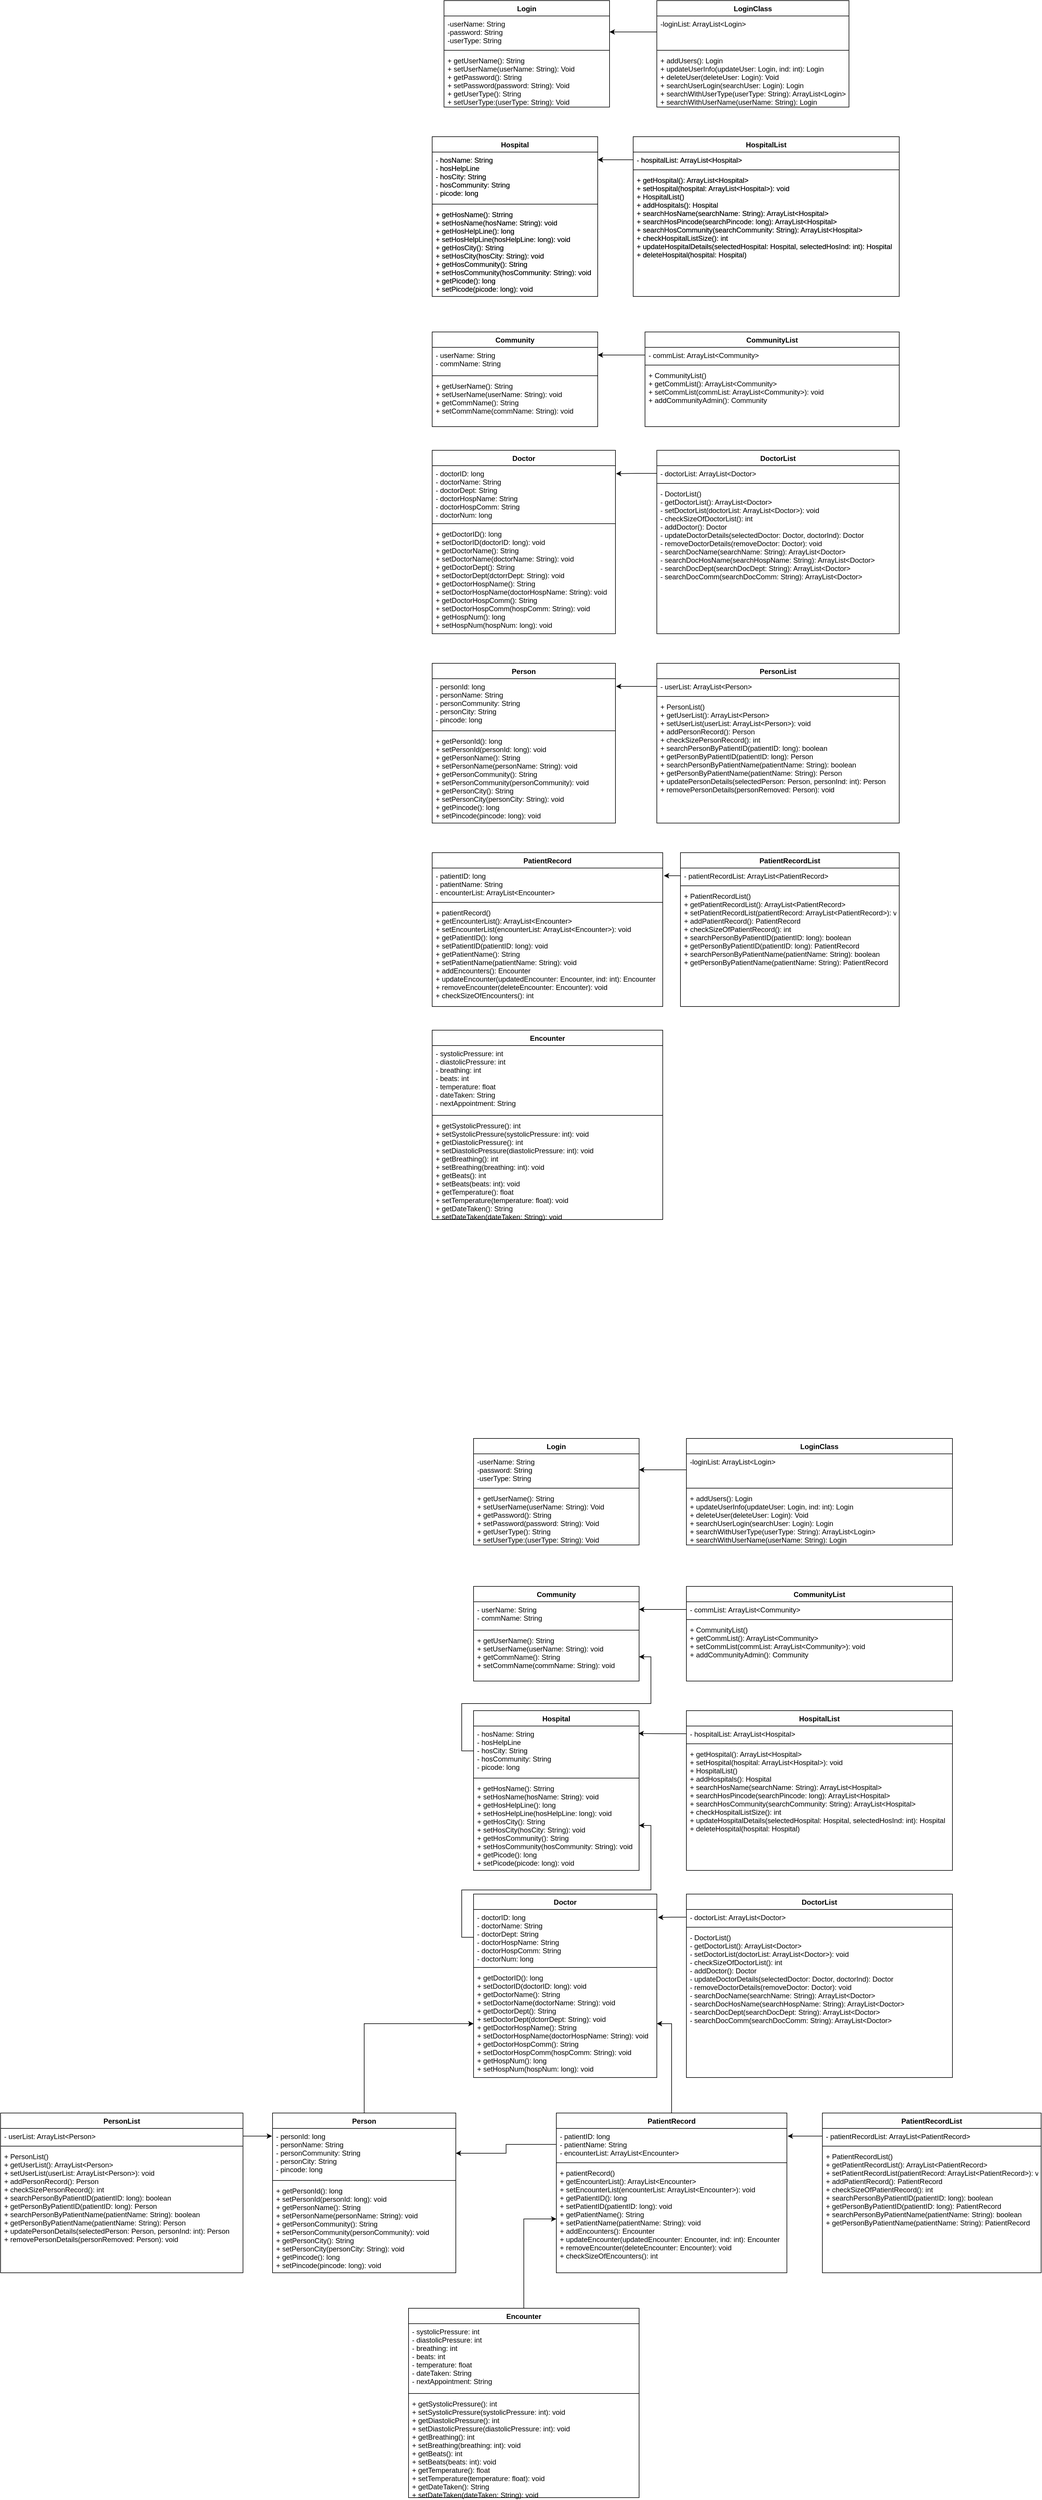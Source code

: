 <mxfile version="20.5.1" type="device"><diagram id="Iq1zkI8le_ivtPvdbP_V" name="Page-1"><mxGraphModel dx="3963" dy="2177" grid="1" gridSize="10" guides="1" tooltips="1" connect="1" arrows="1" fold="1" page="1" pageScale="1" pageWidth="850" pageHeight="1100" math="0" shadow="0"><root><mxCell id="0"/><mxCell id="1" parent="0"/><mxCell id="UDbKcKkN-o1C-q2a-3hW-9" value="LoginClass&#10;" style="swimlane;fontStyle=1;align=center;verticalAlign=top;childLayout=stackLayout;horizontal=1;startSize=26;horizontalStack=0;resizeParent=1;resizeParentMax=0;resizeLast=0;collapsible=1;marginBottom=0;" parent="1" vertex="1"><mxGeometry x="400" y="40" width="325" height="180" as="geometry"/></mxCell><mxCell id="UDbKcKkN-o1C-q2a-3hW-10" value="-loginList: ArrayList&lt;Login&gt;" style="text;strokeColor=none;fillColor=none;align=left;verticalAlign=top;spacingLeft=4;spacingRight=4;overflow=hidden;rotatable=0;points=[[0,0.5],[1,0.5]];portConstraint=eastwest;" parent="UDbKcKkN-o1C-q2a-3hW-9" vertex="1"><mxGeometry y="26" width="325" height="54" as="geometry"/></mxCell><mxCell id="UDbKcKkN-o1C-q2a-3hW-11" value="" style="line;strokeWidth=1;fillColor=none;align=left;verticalAlign=middle;spacingTop=-1;spacingLeft=3;spacingRight=3;rotatable=0;labelPosition=right;points=[];portConstraint=eastwest;strokeColor=inherit;" parent="UDbKcKkN-o1C-q2a-3hW-9" vertex="1"><mxGeometry y="80" width="325" height="8" as="geometry"/></mxCell><mxCell id="UDbKcKkN-o1C-q2a-3hW-12" value="+ addUsers(): Login&#10;+ updateUserInfo(updateUser: Login, ind: int): Login&#10;+ deleteUser(deleteUser: Login): Void&#10;+ searchUserLogin(searchUser: Login): Login&#10;+ searchWithUserType(userType: String): ArrayList&lt;Login&gt;&#10;+ searchWithUserName(userName: String): Login" style="text;strokeColor=none;fillColor=none;align=left;verticalAlign=top;spacingLeft=4;spacingRight=4;overflow=hidden;rotatable=0;points=[[0,0.5],[1,0.5]];portConstraint=eastwest;" parent="UDbKcKkN-o1C-q2a-3hW-9" vertex="1"><mxGeometry y="88" width="325" height="92" as="geometry"/></mxCell><mxCell id="UDbKcKkN-o1C-q2a-3hW-13" value="Login" style="swimlane;fontStyle=1;align=center;verticalAlign=top;childLayout=stackLayout;horizontal=1;startSize=26;horizontalStack=0;resizeParent=1;resizeParentMax=0;resizeLast=0;collapsible=1;marginBottom=0;" parent="1" vertex="1"><mxGeometry x="40" y="40" width="280" height="180" as="geometry"/></mxCell><mxCell id="UDbKcKkN-o1C-q2a-3hW-14" value="-userName: String&#10;-password: String&#10;-userType: String&#10;" style="text;strokeColor=none;fillColor=none;align=left;verticalAlign=top;spacingLeft=4;spacingRight=4;overflow=hidden;rotatable=0;points=[[0,0.5],[1,0.5]];portConstraint=eastwest;" parent="UDbKcKkN-o1C-q2a-3hW-13" vertex="1"><mxGeometry y="26" width="280" height="54" as="geometry"/></mxCell><mxCell id="UDbKcKkN-o1C-q2a-3hW-15" value="" style="line;strokeWidth=1;fillColor=none;align=left;verticalAlign=middle;spacingTop=-1;spacingLeft=3;spacingRight=3;rotatable=0;labelPosition=right;points=[];portConstraint=eastwest;strokeColor=inherit;" parent="UDbKcKkN-o1C-q2a-3hW-13" vertex="1"><mxGeometry y="80" width="280" height="8" as="geometry"/></mxCell><mxCell id="UDbKcKkN-o1C-q2a-3hW-16" value="+ getUserName(): String&#10;+ setUserName(userName: String): Void&#10;+ getPassword(): String&#10;+ setPassword(password: String): Void&#10;+ getUserType(): String&#10;+ setUserType:(userType: String): Void&#10;" style="text;strokeColor=none;fillColor=none;align=left;verticalAlign=top;spacingLeft=4;spacingRight=4;overflow=hidden;rotatable=0;points=[[0,0.5],[1,0.5]];portConstraint=eastwest;" parent="UDbKcKkN-o1C-q2a-3hW-13" vertex="1"><mxGeometry y="88" width="280" height="92" as="geometry"/></mxCell><mxCell id="UDbKcKkN-o1C-q2a-3hW-17" style="edgeStyle=orthogonalEdgeStyle;rounded=0;orthogonalLoop=1;jettySize=auto;html=1;exitX=0;exitY=0.5;exitDx=0;exitDy=0;entryX=1;entryY=0.5;entryDx=0;entryDy=0;" parent="1" source="UDbKcKkN-o1C-q2a-3hW-10" target="UDbKcKkN-o1C-q2a-3hW-14" edge="1"><mxGeometry relative="1" as="geometry"/></mxCell><mxCell id="UDbKcKkN-o1C-q2a-3hW-18" value="Hospital&#10;" style="swimlane;fontStyle=1;align=center;verticalAlign=top;childLayout=stackLayout;horizontal=1;startSize=26;horizontalStack=0;resizeParent=1;resizeParentMax=0;resizeLast=0;collapsible=1;marginBottom=0;" parent="1" vertex="1"><mxGeometry x="20" y="270" width="280" height="270" as="geometry"/></mxCell><mxCell id="UDbKcKkN-o1C-q2a-3hW-19" value="- hosName: String&#10;- hosHelpLine&#10;- hosCity: String&#10;- hosCommunity: String&#10;- picode: long" style="text;strokeColor=none;fillColor=none;align=left;verticalAlign=top;spacingLeft=4;spacingRight=4;overflow=hidden;rotatable=0;points=[[0,0.5],[1,0.5]];portConstraint=eastwest;" parent="UDbKcKkN-o1C-q2a-3hW-18" vertex="1"><mxGeometry y="26" width="280" height="84" as="geometry"/></mxCell><mxCell id="UDbKcKkN-o1C-q2a-3hW-20" value="" style="line;strokeWidth=1;fillColor=none;align=left;verticalAlign=middle;spacingTop=-1;spacingLeft=3;spacingRight=3;rotatable=0;labelPosition=right;points=[];portConstraint=eastwest;strokeColor=inherit;" parent="UDbKcKkN-o1C-q2a-3hW-18" vertex="1"><mxGeometry y="110" width="280" height="8" as="geometry"/></mxCell><mxCell id="UDbKcKkN-o1C-q2a-3hW-21" value="+ getHosName(): Strring&#10;+ setHosName(hosName: String): void&#10;+ getHosHelpLine(): long&#10;+ setHosHelpLine(hosHelpLine: long): void&#10;+ getHosCity(): String&#10;+ setHosCity(hosCity: String): void&#10;+ getHosCommunity(): String&#10;+ setHosCommunity(hosCommunity: String): void&#10;+ getPicode(): long&#10;+ setPicode(picode: long): void" style="text;strokeColor=none;fillColor=none;align=left;verticalAlign=top;spacingLeft=4;spacingRight=4;overflow=hidden;rotatable=0;points=[[0,0.5],[1,0.5]];portConstraint=eastwest;" parent="UDbKcKkN-o1C-q2a-3hW-18" vertex="1"><mxGeometry y="118" width="280" height="152" as="geometry"/></mxCell><mxCell id="UDbKcKkN-o1C-q2a-3hW-22" value="HospitalList&#10;" style="swimlane;fontStyle=1;align=center;verticalAlign=top;childLayout=stackLayout;horizontal=1;startSize=26;horizontalStack=0;resizeParent=1;resizeParentMax=0;resizeLast=0;collapsible=1;marginBottom=0;" parent="1" vertex="1"><mxGeometry x="360" y="270" width="450" height="270" as="geometry"/></mxCell><mxCell id="UDbKcKkN-o1C-q2a-3hW-23" value="- hospitalList: ArrayList&lt;Hospital&gt;" style="text;strokeColor=none;fillColor=none;align=left;verticalAlign=top;spacingLeft=4;spacingRight=4;overflow=hidden;rotatable=0;points=[[0,0.5],[1,0.5]];portConstraint=eastwest;" parent="UDbKcKkN-o1C-q2a-3hW-22" vertex="1"><mxGeometry y="26" width="450" height="26" as="geometry"/></mxCell><mxCell id="UDbKcKkN-o1C-q2a-3hW-24" value="" style="line;strokeWidth=1;fillColor=none;align=left;verticalAlign=middle;spacingTop=-1;spacingLeft=3;spacingRight=3;rotatable=0;labelPosition=right;points=[];portConstraint=eastwest;strokeColor=inherit;" parent="UDbKcKkN-o1C-q2a-3hW-22" vertex="1"><mxGeometry y="52" width="450" height="8" as="geometry"/></mxCell><mxCell id="UDbKcKkN-o1C-q2a-3hW-25" value="+ getHospital(): ArrayList&lt;Hospital&gt;&#10;+ setHospital(hospital: ArrayList&lt;Hospital&gt;): void&#10;+ HospitalList()&#10;+ addHospitals(): Hospital&#10;+ searchHosName(searchName: String): ArrayList&lt;Hospital&gt;&#10;+ searchHosPincode(searchPincode: long): ArrayList&lt;Hospital&gt;&#10;+ searchHosCommunity(searchCommunity: String): ArrayList&lt;Hospital&gt;&#10;+ checkHospitalListSize(): int&#10;+ updateHospitalDetails(selectedHospital: Hospital, selectedHosInd: int): Hospital&#10;+ deleteHospital(hospital: Hospital)" style="text;strokeColor=none;fillColor=none;align=left;verticalAlign=top;spacingLeft=4;spacingRight=4;overflow=hidden;rotatable=0;points=[[0,0.5],[1,0.5]];portConstraint=eastwest;" parent="UDbKcKkN-o1C-q2a-3hW-22" vertex="1"><mxGeometry y="60" width="450" height="210" as="geometry"/></mxCell><mxCell id="UDbKcKkN-o1C-q2a-3hW-27" style="edgeStyle=orthogonalEdgeStyle;rounded=0;orthogonalLoop=1;jettySize=auto;html=1;exitX=0;exitY=0.5;exitDx=0;exitDy=0;entryX=1;entryY=0.155;entryDx=0;entryDy=0;entryPerimeter=0;" parent="1" source="UDbKcKkN-o1C-q2a-3hW-23" target="UDbKcKkN-o1C-q2a-3hW-19" edge="1"><mxGeometry relative="1" as="geometry"/></mxCell><mxCell id="UDbKcKkN-o1C-q2a-3hW-28" value="Community&#10;" style="swimlane;fontStyle=1;align=center;verticalAlign=top;childLayout=stackLayout;horizontal=1;startSize=26;horizontalStack=0;resizeParent=1;resizeParentMax=0;resizeLast=0;collapsible=1;marginBottom=0;" parent="1" vertex="1"><mxGeometry x="20" y="600" width="280" height="160" as="geometry"/></mxCell><mxCell id="UDbKcKkN-o1C-q2a-3hW-29" value="- userName: String&#10;- commName: String" style="text;strokeColor=none;fillColor=none;align=left;verticalAlign=top;spacingLeft=4;spacingRight=4;overflow=hidden;rotatable=0;points=[[0,0.5],[1,0.5]];portConstraint=eastwest;" parent="UDbKcKkN-o1C-q2a-3hW-28" vertex="1"><mxGeometry y="26" width="280" height="44" as="geometry"/></mxCell><mxCell id="UDbKcKkN-o1C-q2a-3hW-30" value="" style="line;strokeWidth=1;fillColor=none;align=left;verticalAlign=middle;spacingTop=-1;spacingLeft=3;spacingRight=3;rotatable=0;labelPosition=right;points=[];portConstraint=eastwest;strokeColor=inherit;" parent="UDbKcKkN-o1C-q2a-3hW-28" vertex="1"><mxGeometry y="70" width="280" height="8" as="geometry"/></mxCell><mxCell id="UDbKcKkN-o1C-q2a-3hW-31" value="+ getUserName(): String&#10;+ setUserName(userName: String): void&#10;+ getCommName(): String&#10;+ setCommName(commName: String): void" style="text;strokeColor=none;fillColor=none;align=left;verticalAlign=top;spacingLeft=4;spacingRight=4;overflow=hidden;rotatable=0;points=[[0,0.5],[1,0.5]];portConstraint=eastwest;" parent="UDbKcKkN-o1C-q2a-3hW-28" vertex="1"><mxGeometry y="78" width="280" height="82" as="geometry"/></mxCell><mxCell id="UDbKcKkN-o1C-q2a-3hW-32" value="CommunityList" style="swimlane;fontStyle=1;align=center;verticalAlign=top;childLayout=stackLayout;horizontal=1;startSize=26;horizontalStack=0;resizeParent=1;resizeParentMax=0;resizeLast=0;collapsible=1;marginBottom=0;" parent="1" vertex="1"><mxGeometry x="380" y="600" width="430" height="160" as="geometry"/></mxCell><mxCell id="UDbKcKkN-o1C-q2a-3hW-33" value="- commList: ArrayList&lt;Community&gt;" style="text;strokeColor=none;fillColor=none;align=left;verticalAlign=top;spacingLeft=4;spacingRight=4;overflow=hidden;rotatable=0;points=[[0,0.5],[1,0.5]];portConstraint=eastwest;" parent="UDbKcKkN-o1C-q2a-3hW-32" vertex="1"><mxGeometry y="26" width="430" height="26" as="geometry"/></mxCell><mxCell id="UDbKcKkN-o1C-q2a-3hW-34" value="" style="line;strokeWidth=1;fillColor=none;align=left;verticalAlign=middle;spacingTop=-1;spacingLeft=3;spacingRight=3;rotatable=0;labelPosition=right;points=[];portConstraint=eastwest;strokeColor=inherit;" parent="UDbKcKkN-o1C-q2a-3hW-32" vertex="1"><mxGeometry y="52" width="430" height="8" as="geometry"/></mxCell><mxCell id="UDbKcKkN-o1C-q2a-3hW-35" value="+ CommunityList()&#10;+ getCommList(): ArrayList&lt;Community&gt;&#10;+ setCommList(commList: ArrayList&lt;Community&gt;): void&#10;+ addCommunityAdmin(): Community" style="text;strokeColor=none;fillColor=none;align=left;verticalAlign=top;spacingLeft=4;spacingRight=4;overflow=hidden;rotatable=0;points=[[0,0.5],[1,0.5]];portConstraint=eastwest;" parent="UDbKcKkN-o1C-q2a-3hW-32" vertex="1"><mxGeometry y="60" width="430" height="100" as="geometry"/></mxCell><mxCell id="UDbKcKkN-o1C-q2a-3hW-36" style="edgeStyle=orthogonalEdgeStyle;rounded=0;orthogonalLoop=1;jettySize=auto;html=1;exitX=0;exitY=0.5;exitDx=0;exitDy=0;entryX=1;entryY=0.295;entryDx=0;entryDy=0;entryPerimeter=0;" parent="1" source="UDbKcKkN-o1C-q2a-3hW-33" target="UDbKcKkN-o1C-q2a-3hW-29" edge="1"><mxGeometry relative="1" as="geometry"/></mxCell><mxCell id="UDbKcKkN-o1C-q2a-3hW-37" value="Doctor&#10;" style="swimlane;fontStyle=1;align=center;verticalAlign=top;childLayout=stackLayout;horizontal=1;startSize=26;horizontalStack=0;resizeParent=1;resizeParentMax=0;resizeLast=0;collapsible=1;marginBottom=0;" parent="1" vertex="1"><mxGeometry x="20" y="800" width="310" height="310" as="geometry"/></mxCell><mxCell id="UDbKcKkN-o1C-q2a-3hW-38" value="- doctorID: long&#10;- doctorName: String&#10;- doctorDept: String&#10;- doctorHospName: String&#10;- doctorHospComm: String&#10;- doctorNum: long&#10;" style="text;strokeColor=none;fillColor=none;align=left;verticalAlign=top;spacingLeft=4;spacingRight=4;overflow=hidden;rotatable=0;points=[[0,0.5],[1,0.5]];portConstraint=eastwest;" parent="UDbKcKkN-o1C-q2a-3hW-37" vertex="1"><mxGeometry y="26" width="310" height="94" as="geometry"/></mxCell><mxCell id="UDbKcKkN-o1C-q2a-3hW-39" value="" style="line;strokeWidth=1;fillColor=none;align=left;verticalAlign=middle;spacingTop=-1;spacingLeft=3;spacingRight=3;rotatable=0;labelPosition=right;points=[];portConstraint=eastwest;strokeColor=inherit;" parent="UDbKcKkN-o1C-q2a-3hW-37" vertex="1"><mxGeometry y="120" width="310" height="8" as="geometry"/></mxCell><mxCell id="UDbKcKkN-o1C-q2a-3hW-40" value="+ getDoctorID(): long&#10;+ setDoctorID(doctorID: long): void&#10;+ getDoctorName(): String&#10;+ setDoctorName(doctorName: String): void&#10;+ getDoctorDept(): String&#10;+ setDoctorDept(dctorrDept: String): void&#10;+ getDoctorHospName(): String&#10;+ setDoctorHospName(doctorHospName: String): void&#10;+ getDoctorHospComm(): String&#10;+ setDoctorHospComm(hospComm: String): void&#10;+ getHospNum(): long&#10;+ setHospNum(hospNum: long): void&#10;" style="text;strokeColor=none;fillColor=none;align=left;verticalAlign=top;spacingLeft=4;spacingRight=4;overflow=hidden;rotatable=0;points=[[0,0.5],[1,0.5]];portConstraint=eastwest;" parent="UDbKcKkN-o1C-q2a-3hW-37" vertex="1"><mxGeometry y="128" width="310" height="182" as="geometry"/></mxCell><mxCell id="UDbKcKkN-o1C-q2a-3hW-41" value="DoctorList" style="swimlane;fontStyle=1;align=center;verticalAlign=top;childLayout=stackLayout;horizontal=1;startSize=26;horizontalStack=0;resizeParent=1;resizeParentMax=0;resizeLast=0;collapsible=1;marginBottom=0;" parent="1" vertex="1"><mxGeometry x="400" y="800" width="410" height="310" as="geometry"/></mxCell><mxCell id="UDbKcKkN-o1C-q2a-3hW-42" value="- doctorList: ArrayList&lt;Doctor&gt;&#10;" style="text;strokeColor=none;fillColor=none;align=left;verticalAlign=top;spacingLeft=4;spacingRight=4;overflow=hidden;rotatable=0;points=[[0,0.5],[1,0.5]];portConstraint=eastwest;" parent="UDbKcKkN-o1C-q2a-3hW-41" vertex="1"><mxGeometry y="26" width="410" height="26" as="geometry"/></mxCell><mxCell id="UDbKcKkN-o1C-q2a-3hW-43" value="" style="line;strokeWidth=1;fillColor=none;align=left;verticalAlign=middle;spacingTop=-1;spacingLeft=3;spacingRight=3;rotatable=0;labelPosition=right;points=[];portConstraint=eastwest;strokeColor=inherit;" parent="UDbKcKkN-o1C-q2a-3hW-41" vertex="1"><mxGeometry y="52" width="410" height="8" as="geometry"/></mxCell><mxCell id="UDbKcKkN-o1C-q2a-3hW-44" value="- DoctorList()&#10;- getDoctorList(): ArrayList&lt;Doctor&gt;&#10;- setDoctorList(doctorList: ArrayList&lt;Doctor&gt;): void&#10;- checkSizeOfDoctorList(): int&#10;- addDoctor(): Doctor&#10;- updateDoctorDetails(selectedDoctor: Doctor, doctorInd): Doctor&#10;- removeDoctorDetails(removeDoctor: Doctor): void&#10;- searchDocName(searchName: String): ArrayList&lt;Doctor&gt;&#10;- searchDocHosName(searchHospName: String): ArrayList&lt;Doctor&gt;&#10;- searchDocDept(searchDocDept: String): ArrayList&lt;Doctor&gt;&#10;- searchDocComm(searchDocComm: String): ArrayList&lt;Doctor&gt;&#10;" style="text;strokeColor=none;fillColor=none;align=left;verticalAlign=top;spacingLeft=4;spacingRight=4;overflow=hidden;rotatable=0;points=[[0,0.5],[1,0.5]];portConstraint=eastwest;" parent="UDbKcKkN-o1C-q2a-3hW-41" vertex="1"><mxGeometry y="60" width="410" height="250" as="geometry"/></mxCell><mxCell id="UDbKcKkN-o1C-q2a-3hW-45" style="edgeStyle=orthogonalEdgeStyle;rounded=0;orthogonalLoop=1;jettySize=auto;html=1;exitX=0;exitY=0.5;exitDx=0;exitDy=0;entryX=1.003;entryY=0.144;entryDx=0;entryDy=0;entryPerimeter=0;" parent="1" source="UDbKcKkN-o1C-q2a-3hW-42" target="UDbKcKkN-o1C-q2a-3hW-38" edge="1"><mxGeometry relative="1" as="geometry"/></mxCell><mxCell id="XddfzIPMtqbRykN5KmJX-1" value="Person" style="swimlane;fontStyle=1;align=center;verticalAlign=top;childLayout=stackLayout;horizontal=1;startSize=26;horizontalStack=0;resizeParent=1;resizeParentMax=0;resizeLast=0;collapsible=1;marginBottom=0;" vertex="1" parent="1"><mxGeometry x="20" y="1160" width="310" height="270" as="geometry"/></mxCell><mxCell id="XddfzIPMtqbRykN5KmJX-2" value="- personId: long&#10;- personName: String&#10;- personCommunity: String&#10;- personCity: String&#10;- pincode: long&#10;" style="text;strokeColor=none;fillColor=none;align=left;verticalAlign=top;spacingLeft=4;spacingRight=4;overflow=hidden;rotatable=0;points=[[0,0.5],[1,0.5]];portConstraint=eastwest;" vertex="1" parent="XddfzIPMtqbRykN5KmJX-1"><mxGeometry y="26" width="310" height="84" as="geometry"/></mxCell><mxCell id="XddfzIPMtqbRykN5KmJX-3" value="" style="line;strokeWidth=1;fillColor=none;align=left;verticalAlign=middle;spacingTop=-1;spacingLeft=3;spacingRight=3;rotatable=0;labelPosition=right;points=[];portConstraint=eastwest;strokeColor=inherit;" vertex="1" parent="XddfzIPMtqbRykN5KmJX-1"><mxGeometry y="110" width="310" height="8" as="geometry"/></mxCell><mxCell id="XddfzIPMtqbRykN5KmJX-4" value="+ getPersonId(): long&#10;+ setPersonId(personId: long): void&#10;+ getPersonName(): String&#10;+ setPersonName(personName: String): void&#10;+ getPersonCommunity(): String&#10;+ setPersonCommunity(personCommunity): void&#10;+ getPersonCity(): String&#10;+ setPersonCity(personCity: String): void&#10;+ getPincode(): long&#10;+ setPincode(pincode: long): void" style="text;strokeColor=none;fillColor=none;align=left;verticalAlign=top;spacingLeft=4;spacingRight=4;overflow=hidden;rotatable=0;points=[[0,0.5],[1,0.5]];portConstraint=eastwest;" vertex="1" parent="XddfzIPMtqbRykN5KmJX-1"><mxGeometry y="118" width="310" height="152" as="geometry"/></mxCell><mxCell id="XddfzIPMtqbRykN5KmJX-5" value="PersonList" style="swimlane;fontStyle=1;align=center;verticalAlign=top;childLayout=stackLayout;horizontal=1;startSize=26;horizontalStack=0;resizeParent=1;resizeParentMax=0;resizeLast=0;collapsible=1;marginBottom=0;" vertex="1" parent="1"><mxGeometry x="400" y="1160" width="410" height="270" as="geometry"/></mxCell><mxCell id="XddfzIPMtqbRykN5KmJX-6" value="- userList: ArrayList&lt;Person&gt;&#10;" style="text;strokeColor=none;fillColor=none;align=left;verticalAlign=top;spacingLeft=4;spacingRight=4;overflow=hidden;rotatable=0;points=[[0,0.5],[1,0.5]];portConstraint=eastwest;" vertex="1" parent="XddfzIPMtqbRykN5KmJX-5"><mxGeometry y="26" width="410" height="26" as="geometry"/></mxCell><mxCell id="XddfzIPMtqbRykN5KmJX-7" value="" style="line;strokeWidth=1;fillColor=none;align=left;verticalAlign=middle;spacingTop=-1;spacingLeft=3;spacingRight=3;rotatable=0;labelPosition=right;points=[];portConstraint=eastwest;strokeColor=inherit;" vertex="1" parent="XddfzIPMtqbRykN5KmJX-5"><mxGeometry y="52" width="410" height="8" as="geometry"/></mxCell><mxCell id="XddfzIPMtqbRykN5KmJX-8" value="+ PersonList()&#10;+ getUserList(): ArrayList&lt;Person&gt;&#10;+ setUserList(userList: ArrayList&lt;Person&gt;): void&#10;+ addPersonRecord(): Person&#10;+ checkSizePersonRecord(): int&#10;+ searchPersonByPatientID(patientID: long): boolean&#10;+ getPersonByPatientID(patientID: long): Person&#10;+ searchPersonByPatientName(patientName: String): boolean&#10;+ getPersonByPatientName(patientName: String): Person&#10;+ updatePersonDetails(selectedPerson: Person, personInd: int): Person&#10;+ removePersonDetails(personRemoved: Person): void" style="text;strokeColor=none;fillColor=none;align=left;verticalAlign=top;spacingLeft=4;spacingRight=4;overflow=hidden;rotatable=0;points=[[0,0.5],[1,0.5]];portConstraint=eastwest;" vertex="1" parent="XddfzIPMtqbRykN5KmJX-5"><mxGeometry y="60" width="410" height="210" as="geometry"/></mxCell><mxCell id="XddfzIPMtqbRykN5KmJX-9" style="edgeStyle=orthogonalEdgeStyle;rounded=0;orthogonalLoop=1;jettySize=auto;html=1;exitX=0;exitY=0.5;exitDx=0;exitDy=0;entryX=1.003;entryY=0.155;entryDx=0;entryDy=0;entryPerimeter=0;" edge="1" parent="1" source="XddfzIPMtqbRykN5KmJX-6" target="XddfzIPMtqbRykN5KmJX-2"><mxGeometry relative="1" as="geometry"/></mxCell><mxCell id="XddfzIPMtqbRykN5KmJX-10" value="PatientRecord" style="swimlane;fontStyle=1;align=center;verticalAlign=top;childLayout=stackLayout;horizontal=1;startSize=26;horizontalStack=0;resizeParent=1;resizeParentMax=0;resizeLast=0;collapsible=1;marginBottom=0;" vertex="1" parent="1"><mxGeometry x="20" y="1480" width="390" height="260" as="geometry"/></mxCell><mxCell id="XddfzIPMtqbRykN5KmJX-11" value="- patientID: long&#10;- patientName: String&#10;- encounterList: ArrayList&lt;Encounter&gt;" style="text;strokeColor=none;fillColor=none;align=left;verticalAlign=top;spacingLeft=4;spacingRight=4;overflow=hidden;rotatable=0;points=[[0,0.5],[1,0.5]];portConstraint=eastwest;" vertex="1" parent="XddfzIPMtqbRykN5KmJX-10"><mxGeometry y="26" width="390" height="54" as="geometry"/></mxCell><mxCell id="XddfzIPMtqbRykN5KmJX-12" value="" style="line;strokeWidth=1;fillColor=none;align=left;verticalAlign=middle;spacingTop=-1;spacingLeft=3;spacingRight=3;rotatable=0;labelPosition=right;points=[];portConstraint=eastwest;strokeColor=inherit;" vertex="1" parent="XddfzIPMtqbRykN5KmJX-10"><mxGeometry y="80" width="390" height="8" as="geometry"/></mxCell><mxCell id="XddfzIPMtqbRykN5KmJX-13" value="+ patientRecord()&#10;+ getEncounterList(): ArrayList&lt;Encounter&gt;&#10;+ setEncounterList(encounterList: ArrayList&lt;Encounter&gt;): void&#10;+ getPatientID(): long&#10;+ setPatientID(patientID: long): void&#10;+ getPatientName(): String&#10;+ setPatientName(patientName: String): void&#10;+ addEncounters(): Encounter&#10;+ updateEncounter(updatedEncounter: Encounter, ind: int): Encounter&#10;+ removeEncounter(deleteEncounter: Encounter): void&#10;+ checkSizeOfEncounters(): int" style="text;strokeColor=none;fillColor=none;align=left;verticalAlign=top;spacingLeft=4;spacingRight=4;overflow=hidden;rotatable=0;points=[[0,0.5],[1,0.5]];portConstraint=eastwest;" vertex="1" parent="XddfzIPMtqbRykN5KmJX-10"><mxGeometry y="88" width="390" height="172" as="geometry"/></mxCell><mxCell id="XddfzIPMtqbRykN5KmJX-14" value="PatientRecordList" style="swimlane;fontStyle=1;align=center;verticalAlign=top;childLayout=stackLayout;horizontal=1;startSize=26;horizontalStack=0;resizeParent=1;resizeParentMax=0;resizeLast=0;collapsible=1;marginBottom=0;" vertex="1" parent="1"><mxGeometry x="440" y="1480" width="370" height="260" as="geometry"/></mxCell><mxCell id="XddfzIPMtqbRykN5KmJX-15" value="- patientRecordList: ArrayList&lt;PatientRecord&gt;" style="text;strokeColor=none;fillColor=none;align=left;verticalAlign=top;spacingLeft=4;spacingRight=4;overflow=hidden;rotatable=0;points=[[0,0.5],[1,0.5]];portConstraint=eastwest;" vertex="1" parent="XddfzIPMtqbRykN5KmJX-14"><mxGeometry y="26" width="370" height="26" as="geometry"/></mxCell><mxCell id="XddfzIPMtqbRykN5KmJX-16" value="" style="line;strokeWidth=1;fillColor=none;align=left;verticalAlign=middle;spacingTop=-1;spacingLeft=3;spacingRight=3;rotatable=0;labelPosition=right;points=[];portConstraint=eastwest;strokeColor=inherit;" vertex="1" parent="XddfzIPMtqbRykN5KmJX-14"><mxGeometry y="52" width="370" height="8" as="geometry"/></mxCell><mxCell id="XddfzIPMtqbRykN5KmJX-17" value="+ PatientRecordList()&#10;+ getPatientRecordList(): ArrayList&lt;PatientRecord&gt;&#10;+ setPatientRecordList(patientRecord: ArrayList&lt;PatientRecord&gt;): void&#10;+ addPatientRecord(): PatientRecord&#10;+ checkSizeOfPatientRecord(): int&#10;+ searchPersonByPatientID(patientID: long): boolean&#10;+ getPersonByPatientID(patientID: long): PatientRecord&#10;+ searchPersonByPatientName(patientName: String): boolean&#10;+ getPersonByPatientName(patientName: String): PatientRecord" style="text;strokeColor=none;fillColor=none;align=left;verticalAlign=top;spacingLeft=4;spacingRight=4;overflow=hidden;rotatable=0;points=[[0,0.5],[1,0.5]];portConstraint=eastwest;" vertex="1" parent="XddfzIPMtqbRykN5KmJX-14"><mxGeometry y="60" width="370" height="200" as="geometry"/></mxCell><mxCell id="XddfzIPMtqbRykN5KmJX-19" style="edgeStyle=orthogonalEdgeStyle;rounded=0;orthogonalLoop=1;jettySize=auto;html=1;exitX=0;exitY=0.5;exitDx=0;exitDy=0;entryX=1.005;entryY=0.259;entryDx=0;entryDy=0;entryPerimeter=0;" edge="1" parent="1" source="XddfzIPMtqbRykN5KmJX-15" target="XddfzIPMtqbRykN5KmJX-11"><mxGeometry relative="1" as="geometry"/></mxCell><mxCell id="XddfzIPMtqbRykN5KmJX-20" value="Encounter" style="swimlane;fontStyle=1;align=center;verticalAlign=top;childLayout=stackLayout;horizontal=1;startSize=26;horizontalStack=0;resizeParent=1;resizeParentMax=0;resizeLast=0;collapsible=1;marginBottom=0;" vertex="1" parent="1"><mxGeometry x="20" y="1780" width="390" height="320" as="geometry"/></mxCell><mxCell id="XddfzIPMtqbRykN5KmJX-21" value="- systolicPressure: int&#10;- diastolicPressure: int&#10;- breathing: int&#10;- beats: int&#10;- temperature: float&#10;- dateTaken: String&#10;- nextAppointment: String&#10;" style="text;strokeColor=none;fillColor=none;align=left;verticalAlign=top;spacingLeft=4;spacingRight=4;overflow=hidden;rotatable=0;points=[[0,0.5],[1,0.5]];portConstraint=eastwest;" vertex="1" parent="XddfzIPMtqbRykN5KmJX-20"><mxGeometry y="26" width="390" height="114" as="geometry"/></mxCell><mxCell id="XddfzIPMtqbRykN5KmJX-22" value="" style="line;strokeWidth=1;fillColor=none;align=left;verticalAlign=middle;spacingTop=-1;spacingLeft=3;spacingRight=3;rotatable=0;labelPosition=right;points=[];portConstraint=eastwest;strokeColor=inherit;" vertex="1" parent="XddfzIPMtqbRykN5KmJX-20"><mxGeometry y="140" width="390" height="8" as="geometry"/></mxCell><mxCell id="XddfzIPMtqbRykN5KmJX-23" value="+ getSystolicPressure(): int&#10;+ setSystolicPressure(systolicPressure: int): void&#10;+ getDiastolicPressure(): int&#10;+ setDiastolicPressure(diastolicPressure: int): void&#10;+ getBreathing(): int&#10;+ setBreathing(breathing: int): void&#10;+ getBeats(): int&#10;+ setBeats(beats: int): void&#10;+ getTemperature(): float&#10;+ setTemperature(temperature: float): void&#10;+ getDateTaken(): String&#10;+ setDateTaken(dateTaken: String): void&#10;+ getNextAppointment(): String&#10;+ setNextAppointmet(nextAppointment: String): void&#10;&#10;" style="text;strokeColor=none;fillColor=none;align=left;verticalAlign=top;spacingLeft=4;spacingRight=4;overflow=hidden;rotatable=0;points=[[0,0.5],[1,0.5]];portConstraint=eastwest;" vertex="1" parent="XddfzIPMtqbRykN5KmJX-20"><mxGeometry y="148" width="390" height="172" as="geometry"/></mxCell><mxCell id="XddfzIPMtqbRykN5KmJX-24" value="Community&#10;" style="swimlane;fontStyle=1;align=center;verticalAlign=top;childLayout=stackLayout;horizontal=1;startSize=26;horizontalStack=0;resizeParent=1;resizeParentMax=0;resizeLast=0;collapsible=1;marginBottom=0;" vertex="1" parent="1"><mxGeometry x="90" y="2720" width="280" height="160" as="geometry"/></mxCell><mxCell id="XddfzIPMtqbRykN5KmJX-25" value="- userName: String&#10;- commName: String" style="text;strokeColor=none;fillColor=none;align=left;verticalAlign=top;spacingLeft=4;spacingRight=4;overflow=hidden;rotatable=0;points=[[0,0.5],[1,0.5]];portConstraint=eastwest;" vertex="1" parent="XddfzIPMtqbRykN5KmJX-24"><mxGeometry y="26" width="280" height="44" as="geometry"/></mxCell><mxCell id="XddfzIPMtqbRykN5KmJX-26" value="" style="line;strokeWidth=1;fillColor=none;align=left;verticalAlign=middle;spacingTop=-1;spacingLeft=3;spacingRight=3;rotatable=0;labelPosition=right;points=[];portConstraint=eastwest;strokeColor=inherit;" vertex="1" parent="XddfzIPMtqbRykN5KmJX-24"><mxGeometry y="70" width="280" height="8" as="geometry"/></mxCell><mxCell id="XddfzIPMtqbRykN5KmJX-27" value="+ getUserName(): String&#10;+ setUserName(userName: String): void&#10;+ getCommName(): String&#10;+ setCommName(commName: String): void" style="text;strokeColor=none;fillColor=none;align=left;verticalAlign=top;spacingLeft=4;spacingRight=4;overflow=hidden;rotatable=0;points=[[0,0.5],[1,0.5]];portConstraint=eastwest;" vertex="1" parent="XddfzIPMtqbRykN5KmJX-24"><mxGeometry y="78" width="280" height="82" as="geometry"/></mxCell><mxCell id="XddfzIPMtqbRykN5KmJX-28" value="CommunityList" style="swimlane;fontStyle=1;align=center;verticalAlign=top;childLayout=stackLayout;horizontal=1;startSize=26;horizontalStack=0;resizeParent=1;resizeParentMax=0;resizeLast=0;collapsible=1;marginBottom=0;" vertex="1" parent="1"><mxGeometry x="450" y="2720" width="450" height="160" as="geometry"/></mxCell><mxCell id="XddfzIPMtqbRykN5KmJX-29" value="- commList: ArrayList&lt;Community&gt;" style="text;strokeColor=none;fillColor=none;align=left;verticalAlign=top;spacingLeft=4;spacingRight=4;overflow=hidden;rotatable=0;points=[[0,0.5],[1,0.5]];portConstraint=eastwest;" vertex="1" parent="XddfzIPMtqbRykN5KmJX-28"><mxGeometry y="26" width="450" height="26" as="geometry"/></mxCell><mxCell id="XddfzIPMtqbRykN5KmJX-30" value="" style="line;strokeWidth=1;fillColor=none;align=left;verticalAlign=middle;spacingTop=-1;spacingLeft=3;spacingRight=3;rotatable=0;labelPosition=right;points=[];portConstraint=eastwest;strokeColor=inherit;" vertex="1" parent="XddfzIPMtqbRykN5KmJX-28"><mxGeometry y="52" width="450" height="8" as="geometry"/></mxCell><mxCell id="XddfzIPMtqbRykN5KmJX-31" value="+ CommunityList()&#10;+ getCommList(): ArrayList&lt;Community&gt;&#10;+ setCommList(commList: ArrayList&lt;Community&gt;): void&#10;+ addCommunityAdmin(): Community" style="text;strokeColor=none;fillColor=none;align=left;verticalAlign=top;spacingLeft=4;spacingRight=4;overflow=hidden;rotatable=0;points=[[0,0.5],[1,0.5]];portConstraint=eastwest;" vertex="1" parent="XddfzIPMtqbRykN5KmJX-28"><mxGeometry y="60" width="450" height="100" as="geometry"/></mxCell><mxCell id="XddfzIPMtqbRykN5KmJX-32" style="edgeStyle=orthogonalEdgeStyle;rounded=0;orthogonalLoop=1;jettySize=auto;html=1;exitX=0;exitY=0.5;exitDx=0;exitDy=0;entryX=1;entryY=0.295;entryDx=0;entryDy=0;entryPerimeter=0;" edge="1" parent="1" source="XddfzIPMtqbRykN5KmJX-29" target="XddfzIPMtqbRykN5KmJX-25"><mxGeometry relative="1" as="geometry"/></mxCell><mxCell id="XddfzIPMtqbRykN5KmJX-33" value="Hospital&#10;" style="swimlane;fontStyle=1;align=center;verticalAlign=top;childLayout=stackLayout;horizontal=1;startSize=26;horizontalStack=0;resizeParent=1;resizeParentMax=0;resizeLast=0;collapsible=1;marginBottom=0;" vertex="1" parent="1"><mxGeometry x="20" y="270" width="280" height="270" as="geometry"/></mxCell><mxCell id="XddfzIPMtqbRykN5KmJX-34" value="- hosName: String&#10;- hosHelpLine&#10;- hosCity: String&#10;- hosCommunity: String&#10;- picode: long" style="text;strokeColor=none;fillColor=none;align=left;verticalAlign=top;spacingLeft=4;spacingRight=4;overflow=hidden;rotatable=0;points=[[0,0.5],[1,0.5]];portConstraint=eastwest;" vertex="1" parent="XddfzIPMtqbRykN5KmJX-33"><mxGeometry y="26" width="280" height="84" as="geometry"/></mxCell><mxCell id="XddfzIPMtqbRykN5KmJX-35" value="" style="line;strokeWidth=1;fillColor=none;align=left;verticalAlign=middle;spacingTop=-1;spacingLeft=3;spacingRight=3;rotatable=0;labelPosition=right;points=[];portConstraint=eastwest;strokeColor=inherit;" vertex="1" parent="XddfzIPMtqbRykN5KmJX-33"><mxGeometry y="110" width="280" height="8" as="geometry"/></mxCell><mxCell id="XddfzIPMtqbRykN5KmJX-36" value="+ getHosName(): Strring&#10;+ setHosName(hosName: String): void&#10;+ getHosHelpLine(): long&#10;+ setHosHelpLine(hosHelpLine: long): void&#10;+ getHosCity(): String&#10;+ setHosCity(hosCity: String): void&#10;+ getHosCommunity(): String&#10;+ setHosCommunity(hosCommunity: String): void&#10;+ getPicode(): long&#10;+ setPicode(picode: long): void" style="text;strokeColor=none;fillColor=none;align=left;verticalAlign=top;spacingLeft=4;spacingRight=4;overflow=hidden;rotatable=0;points=[[0,0.5],[1,0.5]];portConstraint=eastwest;" vertex="1" parent="XddfzIPMtqbRykN5KmJX-33"><mxGeometry y="118" width="280" height="152" as="geometry"/></mxCell><mxCell id="XddfzIPMtqbRykN5KmJX-37" value="HospitalList&#10;" style="swimlane;fontStyle=1;align=center;verticalAlign=top;childLayout=stackLayout;horizontal=1;startSize=26;horizontalStack=0;resizeParent=1;resizeParentMax=0;resizeLast=0;collapsible=1;marginBottom=0;" vertex="1" parent="1"><mxGeometry x="360" y="270" width="450" height="270" as="geometry"/></mxCell><mxCell id="XddfzIPMtqbRykN5KmJX-38" value="- hospitalList: ArrayList&lt;Hospital&gt;" style="text;strokeColor=none;fillColor=none;align=left;verticalAlign=top;spacingLeft=4;spacingRight=4;overflow=hidden;rotatable=0;points=[[0,0.5],[1,0.5]];portConstraint=eastwest;" vertex="1" parent="XddfzIPMtqbRykN5KmJX-37"><mxGeometry y="26" width="450" height="26" as="geometry"/></mxCell><mxCell id="XddfzIPMtqbRykN5KmJX-39" value="" style="line;strokeWidth=1;fillColor=none;align=left;verticalAlign=middle;spacingTop=-1;spacingLeft=3;spacingRight=3;rotatable=0;labelPosition=right;points=[];portConstraint=eastwest;strokeColor=inherit;" vertex="1" parent="XddfzIPMtqbRykN5KmJX-37"><mxGeometry y="52" width="450" height="8" as="geometry"/></mxCell><mxCell id="XddfzIPMtqbRykN5KmJX-40" value="+ getHospital(): ArrayList&lt;Hospital&gt;&#10;+ setHospital(hospital: ArrayList&lt;Hospital&gt;): void&#10;+ HospitalList()&#10;+ addHospitals(): Hospital&#10;+ searchHosName(searchName: String): ArrayList&lt;Hospital&gt;&#10;+ searchHosPincode(searchPincode: long): ArrayList&lt;Hospital&gt;&#10;+ searchHosCommunity(searchCommunity: String): ArrayList&lt;Hospital&gt;&#10;+ checkHospitalListSize(): int&#10;+ updateHospitalDetails(selectedHospital: Hospital, selectedHosInd: int): Hospital&#10;+ deleteHospital(hospital: Hospital)" style="text;strokeColor=none;fillColor=none;align=left;verticalAlign=top;spacingLeft=4;spacingRight=4;overflow=hidden;rotatable=0;points=[[0,0.5],[1,0.5]];portConstraint=eastwest;" vertex="1" parent="XddfzIPMtqbRykN5KmJX-37"><mxGeometry y="60" width="450" height="210" as="geometry"/></mxCell><mxCell id="XddfzIPMtqbRykN5KmJX-41" style="edgeStyle=orthogonalEdgeStyle;rounded=0;orthogonalLoop=1;jettySize=auto;html=1;exitX=0;exitY=0.5;exitDx=0;exitDy=0;entryX=1;entryY=0.155;entryDx=0;entryDy=0;entryPerimeter=0;" edge="1" parent="1" source="XddfzIPMtqbRykN5KmJX-38" target="XddfzIPMtqbRykN5KmJX-34"><mxGeometry relative="1" as="geometry"/></mxCell><mxCell id="XddfzIPMtqbRykN5KmJX-42" value="Hospital&#10;" style="swimlane;fontStyle=1;align=center;verticalAlign=top;childLayout=stackLayout;horizontal=1;startSize=26;horizontalStack=0;resizeParent=1;resizeParentMax=0;resizeLast=0;collapsible=1;marginBottom=0;" vertex="1" parent="1"><mxGeometry x="90" y="2930" width="280" height="270" as="geometry"/></mxCell><mxCell id="XddfzIPMtqbRykN5KmJX-43" value="- hosName: String&#10;- hosHelpLine&#10;- hosCity: String&#10;- hosCommunity: String&#10;- picode: long" style="text;strokeColor=none;fillColor=none;align=left;verticalAlign=top;spacingLeft=4;spacingRight=4;overflow=hidden;rotatable=0;points=[[0,0.5],[1,0.5]];portConstraint=eastwest;" vertex="1" parent="XddfzIPMtqbRykN5KmJX-42"><mxGeometry y="26" width="280" height="84" as="geometry"/></mxCell><mxCell id="XddfzIPMtqbRykN5KmJX-44" value="" style="line;strokeWidth=1;fillColor=none;align=left;verticalAlign=middle;spacingTop=-1;spacingLeft=3;spacingRight=3;rotatable=0;labelPosition=right;points=[];portConstraint=eastwest;strokeColor=inherit;" vertex="1" parent="XddfzIPMtqbRykN5KmJX-42"><mxGeometry y="110" width="280" height="8" as="geometry"/></mxCell><mxCell id="XddfzIPMtqbRykN5KmJX-45" value="+ getHosName(): Strring&#10;+ setHosName(hosName: String): void&#10;+ getHosHelpLine(): long&#10;+ setHosHelpLine(hosHelpLine: long): void&#10;+ getHosCity(): String&#10;+ setHosCity(hosCity: String): void&#10;+ getHosCommunity(): String&#10;+ setHosCommunity(hosCommunity: String): void&#10;+ getPicode(): long&#10;+ setPicode(picode: long): void" style="text;strokeColor=none;fillColor=none;align=left;verticalAlign=top;spacingLeft=4;spacingRight=4;overflow=hidden;rotatable=0;points=[[0,0.5],[1,0.5]];portConstraint=eastwest;" vertex="1" parent="XddfzIPMtqbRykN5KmJX-42"><mxGeometry y="118" width="280" height="152" as="geometry"/></mxCell><mxCell id="XddfzIPMtqbRykN5KmJX-46" value="HospitalList&#10;" style="swimlane;fontStyle=1;align=center;verticalAlign=top;childLayout=stackLayout;horizontal=1;startSize=26;horizontalStack=0;resizeParent=1;resizeParentMax=0;resizeLast=0;collapsible=1;marginBottom=0;" vertex="1" parent="1"><mxGeometry x="450" y="2930" width="450" height="270" as="geometry"/></mxCell><mxCell id="XddfzIPMtqbRykN5KmJX-47" value="- hospitalList: ArrayList&lt;Hospital&gt;" style="text;strokeColor=none;fillColor=none;align=left;verticalAlign=top;spacingLeft=4;spacingRight=4;overflow=hidden;rotatable=0;points=[[0,0.5],[1,0.5]];portConstraint=eastwest;" vertex="1" parent="XddfzIPMtqbRykN5KmJX-46"><mxGeometry y="26" width="450" height="26" as="geometry"/></mxCell><mxCell id="XddfzIPMtqbRykN5KmJX-48" value="" style="line;strokeWidth=1;fillColor=none;align=left;verticalAlign=middle;spacingTop=-1;spacingLeft=3;spacingRight=3;rotatable=0;labelPosition=right;points=[];portConstraint=eastwest;strokeColor=inherit;" vertex="1" parent="XddfzIPMtqbRykN5KmJX-46"><mxGeometry y="52" width="450" height="8" as="geometry"/></mxCell><mxCell id="XddfzIPMtqbRykN5KmJX-49" value="+ getHospital(): ArrayList&lt;Hospital&gt;&#10;+ setHospital(hospital: ArrayList&lt;Hospital&gt;): void&#10;+ HospitalList()&#10;+ addHospitals(): Hospital&#10;+ searchHosName(searchName: String): ArrayList&lt;Hospital&gt;&#10;+ searchHosPincode(searchPincode: long): ArrayList&lt;Hospital&gt;&#10;+ searchHosCommunity(searchCommunity: String): ArrayList&lt;Hospital&gt;&#10;+ checkHospitalListSize(): int&#10;+ updateHospitalDetails(selectedHospital: Hospital, selectedHosInd: int): Hospital&#10;+ deleteHospital(hospital: Hospital)" style="text;strokeColor=none;fillColor=none;align=left;verticalAlign=top;spacingLeft=4;spacingRight=4;overflow=hidden;rotatable=0;points=[[0,0.5],[1,0.5]];portConstraint=eastwest;" vertex="1" parent="XddfzIPMtqbRykN5KmJX-46"><mxGeometry y="60" width="450" height="210" as="geometry"/></mxCell><mxCell id="XddfzIPMtqbRykN5KmJX-51" style="edgeStyle=orthogonalEdgeStyle;rounded=0;orthogonalLoop=1;jettySize=auto;html=1;exitX=0;exitY=0.5;exitDx=0;exitDy=0;entryX=0.996;entryY=0.149;entryDx=0;entryDy=0;entryPerimeter=0;" edge="1" parent="1" source="XddfzIPMtqbRykN5KmJX-47" target="XddfzIPMtqbRykN5KmJX-43"><mxGeometry relative="1" as="geometry"/></mxCell><mxCell id="XddfzIPMtqbRykN5KmJX-53" value="Doctor&#10;" style="swimlane;fontStyle=1;align=center;verticalAlign=top;childLayout=stackLayout;horizontal=1;startSize=26;horizontalStack=0;resizeParent=1;resizeParentMax=0;resizeLast=0;collapsible=1;marginBottom=0;" vertex="1" parent="1"><mxGeometry x="90" y="3240" width="310" height="310" as="geometry"/></mxCell><mxCell id="XddfzIPMtqbRykN5KmJX-54" value="- doctorID: long&#10;- doctorName: String&#10;- doctorDept: String&#10;- doctorHospName: String&#10;- doctorHospComm: String&#10;- doctorNum: long&#10;" style="text;strokeColor=none;fillColor=none;align=left;verticalAlign=top;spacingLeft=4;spacingRight=4;overflow=hidden;rotatable=0;points=[[0,0.5],[1,0.5]];portConstraint=eastwest;" vertex="1" parent="XddfzIPMtqbRykN5KmJX-53"><mxGeometry y="26" width="310" height="94" as="geometry"/></mxCell><mxCell id="XddfzIPMtqbRykN5KmJX-55" value="" style="line;strokeWidth=1;fillColor=none;align=left;verticalAlign=middle;spacingTop=-1;spacingLeft=3;spacingRight=3;rotatable=0;labelPosition=right;points=[];portConstraint=eastwest;strokeColor=inherit;" vertex="1" parent="XddfzIPMtqbRykN5KmJX-53"><mxGeometry y="120" width="310" height="8" as="geometry"/></mxCell><mxCell id="XddfzIPMtqbRykN5KmJX-56" value="+ getDoctorID(): long&#10;+ setDoctorID(doctorID: long): void&#10;+ getDoctorName(): String&#10;+ setDoctorName(doctorName: String): void&#10;+ getDoctorDept(): String&#10;+ setDoctorDept(dctorrDept: String): void&#10;+ getDoctorHospName(): String&#10;+ setDoctorHospName(doctorHospName: String): void&#10;+ getDoctorHospComm(): String&#10;+ setDoctorHospComm(hospComm: String): void&#10;+ getHospNum(): long&#10;+ setHospNum(hospNum: long): void&#10;" style="text;strokeColor=none;fillColor=none;align=left;verticalAlign=top;spacingLeft=4;spacingRight=4;overflow=hidden;rotatable=0;points=[[0,0.5],[1,0.5]];portConstraint=eastwest;" vertex="1" parent="XddfzIPMtqbRykN5KmJX-53"><mxGeometry y="128" width="310" height="182" as="geometry"/></mxCell><mxCell id="XddfzIPMtqbRykN5KmJX-57" value="DoctorList" style="swimlane;fontStyle=1;align=center;verticalAlign=top;childLayout=stackLayout;horizontal=1;startSize=26;horizontalStack=0;resizeParent=1;resizeParentMax=0;resizeLast=0;collapsible=1;marginBottom=0;" vertex="1" parent="1"><mxGeometry x="450" y="3240" width="450" height="310" as="geometry"/></mxCell><mxCell id="XddfzIPMtqbRykN5KmJX-58" value="- doctorList: ArrayList&lt;Doctor&gt;&#10;" style="text;strokeColor=none;fillColor=none;align=left;verticalAlign=top;spacingLeft=4;spacingRight=4;overflow=hidden;rotatable=0;points=[[0,0.5],[1,0.5]];portConstraint=eastwest;" vertex="1" parent="XddfzIPMtqbRykN5KmJX-57"><mxGeometry y="26" width="450" height="26" as="geometry"/></mxCell><mxCell id="XddfzIPMtqbRykN5KmJX-59" value="" style="line;strokeWidth=1;fillColor=none;align=left;verticalAlign=middle;spacingTop=-1;spacingLeft=3;spacingRight=3;rotatable=0;labelPosition=right;points=[];portConstraint=eastwest;strokeColor=inherit;" vertex="1" parent="XddfzIPMtqbRykN5KmJX-57"><mxGeometry y="52" width="450" height="8" as="geometry"/></mxCell><mxCell id="XddfzIPMtqbRykN5KmJX-60" value="- DoctorList()&#10;- getDoctorList(): ArrayList&lt;Doctor&gt;&#10;- setDoctorList(doctorList: ArrayList&lt;Doctor&gt;): void&#10;- checkSizeOfDoctorList(): int&#10;- addDoctor(): Doctor&#10;- updateDoctorDetails(selectedDoctor: Doctor, doctorInd): Doctor&#10;- removeDoctorDetails(removeDoctor: Doctor): void&#10;- searchDocName(searchName: String): ArrayList&lt;Doctor&gt;&#10;- searchDocHosName(searchHospName: String): ArrayList&lt;Doctor&gt;&#10;- searchDocDept(searchDocDept: String): ArrayList&lt;Doctor&gt;&#10;- searchDocComm(searchDocComm: String): ArrayList&lt;Doctor&gt;&#10;" style="text;strokeColor=none;fillColor=none;align=left;verticalAlign=top;spacingLeft=4;spacingRight=4;overflow=hidden;rotatable=0;points=[[0,0.5],[1,0.5]];portConstraint=eastwest;" vertex="1" parent="XddfzIPMtqbRykN5KmJX-57"><mxGeometry y="60" width="450" height="250" as="geometry"/></mxCell><mxCell id="XddfzIPMtqbRykN5KmJX-61" style="edgeStyle=orthogonalEdgeStyle;rounded=0;orthogonalLoop=1;jettySize=auto;html=1;exitX=0;exitY=0.5;exitDx=0;exitDy=0;entryX=1.006;entryY=0.144;entryDx=0;entryDy=0;entryPerimeter=0;" edge="1" parent="1" source="XddfzIPMtqbRykN5KmJX-58" target="XddfzIPMtqbRykN5KmJX-54"><mxGeometry relative="1" as="geometry"/></mxCell><mxCell id="XddfzIPMtqbRykN5KmJX-63" style="edgeStyle=orthogonalEdgeStyle;rounded=0;orthogonalLoop=1;jettySize=auto;html=1;exitX=0;exitY=0.5;exitDx=0;exitDy=0;" edge="1" parent="1" source="XddfzIPMtqbRykN5KmJX-54" target="XddfzIPMtqbRykN5KmJX-45"><mxGeometry relative="1" as="geometry"/></mxCell><mxCell id="XddfzIPMtqbRykN5KmJX-64" style="edgeStyle=orthogonalEdgeStyle;rounded=0;orthogonalLoop=1;jettySize=auto;html=1;exitX=0;exitY=0.5;exitDx=0;exitDy=0;entryX=1;entryY=0.5;entryDx=0;entryDy=0;" edge="1" parent="1" source="XddfzIPMtqbRykN5KmJX-43" target="XddfzIPMtqbRykN5KmJX-27"><mxGeometry relative="1" as="geometry"/></mxCell><mxCell id="XddfzIPMtqbRykN5KmJX-81" style="edgeStyle=orthogonalEdgeStyle;rounded=0;orthogonalLoop=1;jettySize=auto;html=1;exitX=0.5;exitY=0;exitDx=0;exitDy=0;entryX=0;entryY=0.5;entryDx=0;entryDy=0;" edge="1" parent="1" source="XddfzIPMtqbRykN5KmJX-65" target="XddfzIPMtqbRykN5KmJX-56"><mxGeometry relative="1" as="geometry"/></mxCell><mxCell id="XddfzIPMtqbRykN5KmJX-65" value="Person" style="swimlane;fontStyle=1;align=center;verticalAlign=top;childLayout=stackLayout;horizontal=1;startSize=26;horizontalStack=0;resizeParent=1;resizeParentMax=0;resizeLast=0;collapsible=1;marginBottom=0;" vertex="1" parent="1"><mxGeometry x="-250" y="3610" width="310" height="270" as="geometry"/></mxCell><mxCell id="XddfzIPMtqbRykN5KmJX-66" value="- personId: long&#10;- personName: String&#10;- personCommunity: String&#10;- personCity: String&#10;- pincode: long&#10;" style="text;strokeColor=none;fillColor=none;align=left;verticalAlign=top;spacingLeft=4;spacingRight=4;overflow=hidden;rotatable=0;points=[[0,0.5],[1,0.5]];portConstraint=eastwest;" vertex="1" parent="XddfzIPMtqbRykN5KmJX-65"><mxGeometry y="26" width="310" height="84" as="geometry"/></mxCell><mxCell id="XddfzIPMtqbRykN5KmJX-67" value="" style="line;strokeWidth=1;fillColor=none;align=left;verticalAlign=middle;spacingTop=-1;spacingLeft=3;spacingRight=3;rotatable=0;labelPosition=right;points=[];portConstraint=eastwest;strokeColor=inherit;" vertex="1" parent="XddfzIPMtqbRykN5KmJX-65"><mxGeometry y="110" width="310" height="8" as="geometry"/></mxCell><mxCell id="XddfzIPMtqbRykN5KmJX-68" value="+ getPersonId(): long&#10;+ setPersonId(personId: long): void&#10;+ getPersonName(): String&#10;+ setPersonName(personName: String): void&#10;+ getPersonCommunity(): String&#10;+ setPersonCommunity(personCommunity): void&#10;+ getPersonCity(): String&#10;+ setPersonCity(personCity: String): void&#10;+ getPincode(): long&#10;+ setPincode(pincode: long): void" style="text;strokeColor=none;fillColor=none;align=left;verticalAlign=top;spacingLeft=4;spacingRight=4;overflow=hidden;rotatable=0;points=[[0,0.5],[1,0.5]];portConstraint=eastwest;" vertex="1" parent="XddfzIPMtqbRykN5KmJX-65"><mxGeometry y="118" width="310" height="152" as="geometry"/></mxCell><mxCell id="XddfzIPMtqbRykN5KmJX-82" style="edgeStyle=orthogonalEdgeStyle;rounded=0;orthogonalLoop=1;jettySize=auto;html=1;exitX=0.5;exitY=0;exitDx=0;exitDy=0;" edge="1" parent="1" source="XddfzIPMtqbRykN5KmJX-69" target="XddfzIPMtqbRykN5KmJX-56"><mxGeometry relative="1" as="geometry"/></mxCell><mxCell id="XddfzIPMtqbRykN5KmJX-69" value="PatientRecord" style="swimlane;fontStyle=1;align=center;verticalAlign=top;childLayout=stackLayout;horizontal=1;startSize=26;horizontalStack=0;resizeParent=1;resizeParentMax=0;resizeLast=0;collapsible=1;marginBottom=0;" vertex="1" parent="1"><mxGeometry x="230" y="3610" width="390" height="270" as="geometry"/></mxCell><mxCell id="XddfzIPMtqbRykN5KmJX-70" value="- patientID: long&#10;- patientName: String&#10;- encounterList: ArrayList&lt;Encounter&gt;" style="text;strokeColor=none;fillColor=none;align=left;verticalAlign=top;spacingLeft=4;spacingRight=4;overflow=hidden;rotatable=0;points=[[0,0.5],[1,0.5]];portConstraint=eastwest;" vertex="1" parent="XddfzIPMtqbRykN5KmJX-69"><mxGeometry y="26" width="390" height="54" as="geometry"/></mxCell><mxCell id="XddfzIPMtqbRykN5KmJX-71" value="" style="line;strokeWidth=1;fillColor=none;align=left;verticalAlign=middle;spacingTop=-1;spacingLeft=3;spacingRight=3;rotatable=0;labelPosition=right;points=[];portConstraint=eastwest;strokeColor=inherit;" vertex="1" parent="XddfzIPMtqbRykN5KmJX-69"><mxGeometry y="80" width="390" height="8" as="geometry"/></mxCell><mxCell id="XddfzIPMtqbRykN5KmJX-72" value="+ patientRecord()&#10;+ getEncounterList(): ArrayList&lt;Encounter&gt;&#10;+ setEncounterList(encounterList: ArrayList&lt;Encounter&gt;): void&#10;+ getPatientID(): long&#10;+ setPatientID(patientID: long): void&#10;+ getPatientName(): String&#10;+ setPatientName(patientName: String): void&#10;+ addEncounters(): Encounter&#10;+ updateEncounter(updatedEncounter: Encounter, ind: int): Encounter&#10;+ removeEncounter(deleteEncounter: Encounter): void&#10;+ checkSizeOfEncounters(): int" style="text;strokeColor=none;fillColor=none;align=left;verticalAlign=top;spacingLeft=4;spacingRight=4;overflow=hidden;rotatable=0;points=[[0,0.5],[1,0.5]];portConstraint=eastwest;" vertex="1" parent="XddfzIPMtqbRykN5KmJX-69"><mxGeometry y="88" width="390" height="182" as="geometry"/></mxCell><mxCell id="XddfzIPMtqbRykN5KmJX-97" style="edgeStyle=orthogonalEdgeStyle;rounded=0;orthogonalLoop=1;jettySize=auto;html=1;exitX=0.5;exitY=0;exitDx=0;exitDy=0;entryX=0;entryY=0.5;entryDx=0;entryDy=0;" edge="1" parent="1" source="XddfzIPMtqbRykN5KmJX-92" target="XddfzIPMtqbRykN5KmJX-72"><mxGeometry relative="1" as="geometry"/></mxCell><mxCell id="XddfzIPMtqbRykN5KmJX-92" value="Encounter" style="swimlane;fontStyle=1;align=center;verticalAlign=top;childLayout=stackLayout;horizontal=1;startSize=26;horizontalStack=0;resizeParent=1;resizeParentMax=0;resizeLast=0;collapsible=1;marginBottom=0;" vertex="1" parent="1"><mxGeometry x="-20" y="3940" width="390" height="320" as="geometry"/></mxCell><mxCell id="XddfzIPMtqbRykN5KmJX-93" value="- systolicPressure: int&#10;- diastolicPressure: int&#10;- breathing: int&#10;- beats: int&#10;- temperature: float&#10;- dateTaken: String&#10;- nextAppointment: String&#10;" style="text;strokeColor=none;fillColor=none;align=left;verticalAlign=top;spacingLeft=4;spacingRight=4;overflow=hidden;rotatable=0;points=[[0,0.5],[1,0.5]];portConstraint=eastwest;" vertex="1" parent="XddfzIPMtqbRykN5KmJX-92"><mxGeometry y="26" width="390" height="114" as="geometry"/></mxCell><mxCell id="XddfzIPMtqbRykN5KmJX-94" value="" style="line;strokeWidth=1;fillColor=none;align=left;verticalAlign=middle;spacingTop=-1;spacingLeft=3;spacingRight=3;rotatable=0;labelPosition=right;points=[];portConstraint=eastwest;strokeColor=inherit;" vertex="1" parent="XddfzIPMtqbRykN5KmJX-92"><mxGeometry y="140" width="390" height="8" as="geometry"/></mxCell><mxCell id="XddfzIPMtqbRykN5KmJX-95" value="+ getSystolicPressure(): int&#10;+ setSystolicPressure(systolicPressure: int): void&#10;+ getDiastolicPressure(): int&#10;+ setDiastolicPressure(diastolicPressure: int): void&#10;+ getBreathing(): int&#10;+ setBreathing(breathing: int): void&#10;+ getBeats(): int&#10;+ setBeats(beats: int): void&#10;+ getTemperature(): float&#10;+ setTemperature(temperature: float): void&#10;+ getDateTaken(): String&#10;+ setDateTaken(dateTaken: String): void&#10;+ getNextAppointment(): String&#10;+ setNextAppointmet(nextAppointment: String): void&#10;&#10;" style="text;strokeColor=none;fillColor=none;align=left;verticalAlign=top;spacingLeft=4;spacingRight=4;overflow=hidden;rotatable=0;points=[[0,0.5],[1,0.5]];portConstraint=eastwest;" vertex="1" parent="XddfzIPMtqbRykN5KmJX-92"><mxGeometry y="148" width="390" height="172" as="geometry"/></mxCell><mxCell id="XddfzIPMtqbRykN5KmJX-96" style="edgeStyle=orthogonalEdgeStyle;rounded=0;orthogonalLoop=1;jettySize=auto;html=1;exitX=0;exitY=0.5;exitDx=0;exitDy=0;entryX=1;entryY=0.5;entryDx=0;entryDy=0;" edge="1" parent="1" source="XddfzIPMtqbRykN5KmJX-70" target="XddfzIPMtqbRykN5KmJX-66"><mxGeometry relative="1" as="geometry"/></mxCell><mxCell id="XddfzIPMtqbRykN5KmJX-98" value="PatientRecordList" style="swimlane;fontStyle=1;align=center;verticalAlign=top;childLayout=stackLayout;horizontal=1;startSize=26;horizontalStack=0;resizeParent=1;resizeParentMax=0;resizeLast=0;collapsible=1;marginBottom=0;" vertex="1" parent="1"><mxGeometry x="680" y="3610" width="370" height="270" as="geometry"/></mxCell><mxCell id="XddfzIPMtqbRykN5KmJX-99" value="- patientRecordList: ArrayList&lt;PatientRecord&gt;" style="text;strokeColor=none;fillColor=none;align=left;verticalAlign=top;spacingLeft=4;spacingRight=4;overflow=hidden;rotatable=0;points=[[0,0.5],[1,0.5]];portConstraint=eastwest;" vertex="1" parent="XddfzIPMtqbRykN5KmJX-98"><mxGeometry y="26" width="370" height="26" as="geometry"/></mxCell><mxCell id="XddfzIPMtqbRykN5KmJX-100" value="" style="line;strokeWidth=1;fillColor=none;align=left;verticalAlign=middle;spacingTop=-1;spacingLeft=3;spacingRight=3;rotatable=0;labelPosition=right;points=[];portConstraint=eastwest;strokeColor=inherit;" vertex="1" parent="XddfzIPMtqbRykN5KmJX-98"><mxGeometry y="52" width="370" height="8" as="geometry"/></mxCell><mxCell id="XddfzIPMtqbRykN5KmJX-101" value="+ PatientRecordList()&#10;+ getPatientRecordList(): ArrayList&lt;PatientRecord&gt;&#10;+ setPatientRecordList(patientRecord: ArrayList&lt;PatientRecord&gt;): void&#10;+ addPatientRecord(): PatientRecord&#10;+ checkSizeOfPatientRecord(): int&#10;+ searchPersonByPatientID(patientID: long): boolean&#10;+ getPersonByPatientID(patientID: long): PatientRecord&#10;+ searchPersonByPatientName(patientName: String): boolean&#10;+ getPersonByPatientName(patientName: String): PatientRecord" style="text;strokeColor=none;fillColor=none;align=left;verticalAlign=top;spacingLeft=4;spacingRight=4;overflow=hidden;rotatable=0;points=[[0,0.5],[1,0.5]];portConstraint=eastwest;" vertex="1" parent="XddfzIPMtqbRykN5KmJX-98"><mxGeometry y="60" width="370" height="210" as="geometry"/></mxCell><mxCell id="XddfzIPMtqbRykN5KmJX-102" style="edgeStyle=orthogonalEdgeStyle;rounded=0;orthogonalLoop=1;jettySize=auto;html=1;exitX=0;exitY=0.5;exitDx=0;exitDy=0;entryX=1.003;entryY=0.241;entryDx=0;entryDy=0;entryPerimeter=0;" edge="1" parent="1" source="XddfzIPMtqbRykN5KmJX-99" target="XddfzIPMtqbRykN5KmJX-70"><mxGeometry relative="1" as="geometry"/></mxCell><mxCell id="XddfzIPMtqbRykN5KmJX-103" value="PersonList" style="swimlane;fontStyle=1;align=center;verticalAlign=top;childLayout=stackLayout;horizontal=1;startSize=26;horizontalStack=0;resizeParent=1;resizeParentMax=0;resizeLast=0;collapsible=1;marginBottom=0;" vertex="1" parent="1"><mxGeometry x="-710" y="3610" width="410" height="270" as="geometry"/></mxCell><mxCell id="XddfzIPMtqbRykN5KmJX-104" value="- userList: ArrayList&lt;Person&gt;&#10;" style="text;strokeColor=none;fillColor=none;align=left;verticalAlign=top;spacingLeft=4;spacingRight=4;overflow=hidden;rotatable=0;points=[[0,0.5],[1,0.5]];portConstraint=eastwest;" vertex="1" parent="XddfzIPMtqbRykN5KmJX-103"><mxGeometry y="26" width="410" height="26" as="geometry"/></mxCell><mxCell id="XddfzIPMtqbRykN5KmJX-105" value="" style="line;strokeWidth=1;fillColor=none;align=left;verticalAlign=middle;spacingTop=-1;spacingLeft=3;spacingRight=3;rotatable=0;labelPosition=right;points=[];portConstraint=eastwest;strokeColor=inherit;" vertex="1" parent="XddfzIPMtqbRykN5KmJX-103"><mxGeometry y="52" width="410" height="8" as="geometry"/></mxCell><mxCell id="XddfzIPMtqbRykN5KmJX-106" value="+ PersonList()&#10;+ getUserList(): ArrayList&lt;Person&gt;&#10;+ setUserList(userList: ArrayList&lt;Person&gt;): void&#10;+ addPersonRecord(): Person&#10;+ checkSizePersonRecord(): int&#10;+ searchPersonByPatientID(patientID: long): boolean&#10;+ getPersonByPatientID(patientID: long): Person&#10;+ searchPersonByPatientName(patientName: String): boolean&#10;+ getPersonByPatientName(patientName: String): Person&#10;+ updatePersonDetails(selectedPerson: Person, personInd: int): Person&#10;+ removePersonDetails(personRemoved: Person): void" style="text;strokeColor=none;fillColor=none;align=left;verticalAlign=top;spacingLeft=4;spacingRight=4;overflow=hidden;rotatable=0;points=[[0,0.5],[1,0.5]];portConstraint=eastwest;" vertex="1" parent="XddfzIPMtqbRykN5KmJX-103"><mxGeometry y="60" width="410" height="210" as="geometry"/></mxCell><mxCell id="XddfzIPMtqbRykN5KmJX-107" style="edgeStyle=orthogonalEdgeStyle;rounded=0;orthogonalLoop=1;jettySize=auto;html=1;exitX=1;exitY=0.5;exitDx=0;exitDy=0;entryX=-0.003;entryY=0.155;entryDx=0;entryDy=0;entryPerimeter=0;" edge="1" parent="1" source="XddfzIPMtqbRykN5KmJX-104" target="XddfzIPMtqbRykN5KmJX-66"><mxGeometry relative="1" as="geometry"/></mxCell><mxCell id="XddfzIPMtqbRykN5KmJX-108" value="LoginClass&#10;" style="swimlane;fontStyle=1;align=center;verticalAlign=top;childLayout=stackLayout;horizontal=1;startSize=26;horizontalStack=0;resizeParent=1;resizeParentMax=0;resizeLast=0;collapsible=1;marginBottom=0;" vertex="1" parent="1"><mxGeometry x="450" y="2470" width="450" height="180" as="geometry"/></mxCell><mxCell id="XddfzIPMtqbRykN5KmJX-109" value="-loginList: ArrayList&lt;Login&gt;" style="text;strokeColor=none;fillColor=none;align=left;verticalAlign=top;spacingLeft=4;spacingRight=4;overflow=hidden;rotatable=0;points=[[0,0.5],[1,0.5]];portConstraint=eastwest;" vertex="1" parent="XddfzIPMtqbRykN5KmJX-108"><mxGeometry y="26" width="450" height="54" as="geometry"/></mxCell><mxCell id="XddfzIPMtqbRykN5KmJX-110" value="" style="line;strokeWidth=1;fillColor=none;align=left;verticalAlign=middle;spacingTop=-1;spacingLeft=3;spacingRight=3;rotatable=0;labelPosition=right;points=[];portConstraint=eastwest;strokeColor=inherit;" vertex="1" parent="XddfzIPMtqbRykN5KmJX-108"><mxGeometry y="80" width="450" height="8" as="geometry"/></mxCell><mxCell id="XddfzIPMtqbRykN5KmJX-111" value="+ addUsers(): Login&#10;+ updateUserInfo(updateUser: Login, ind: int): Login&#10;+ deleteUser(deleteUser: Login): Void&#10;+ searchUserLogin(searchUser: Login): Login&#10;+ searchWithUserType(userType: String): ArrayList&lt;Login&gt;&#10;+ searchWithUserName(userName: String): Login" style="text;strokeColor=none;fillColor=none;align=left;verticalAlign=top;spacingLeft=4;spacingRight=4;overflow=hidden;rotatable=0;points=[[0,0.5],[1,0.5]];portConstraint=eastwest;" vertex="1" parent="XddfzIPMtqbRykN5KmJX-108"><mxGeometry y="88" width="450" height="92" as="geometry"/></mxCell><mxCell id="XddfzIPMtqbRykN5KmJX-112" value="Login" style="swimlane;fontStyle=1;align=center;verticalAlign=top;childLayout=stackLayout;horizontal=1;startSize=26;horizontalStack=0;resizeParent=1;resizeParentMax=0;resizeLast=0;collapsible=1;marginBottom=0;" vertex="1" parent="1"><mxGeometry x="90" y="2470" width="280" height="180" as="geometry"/></mxCell><mxCell id="XddfzIPMtqbRykN5KmJX-113" value="-userName: String&#10;-password: String&#10;-userType: String&#10;" style="text;strokeColor=none;fillColor=none;align=left;verticalAlign=top;spacingLeft=4;spacingRight=4;overflow=hidden;rotatable=0;points=[[0,0.5],[1,0.5]];portConstraint=eastwest;" vertex="1" parent="XddfzIPMtqbRykN5KmJX-112"><mxGeometry y="26" width="280" height="54" as="geometry"/></mxCell><mxCell id="XddfzIPMtqbRykN5KmJX-114" value="" style="line;strokeWidth=1;fillColor=none;align=left;verticalAlign=middle;spacingTop=-1;spacingLeft=3;spacingRight=3;rotatable=0;labelPosition=right;points=[];portConstraint=eastwest;strokeColor=inherit;" vertex="1" parent="XddfzIPMtqbRykN5KmJX-112"><mxGeometry y="80" width="280" height="8" as="geometry"/></mxCell><mxCell id="XddfzIPMtqbRykN5KmJX-115" value="+ getUserName(): String&#10;+ setUserName(userName: String): Void&#10;+ getPassword(): String&#10;+ setPassword(password: String): Void&#10;+ getUserType(): String&#10;+ setUserType:(userType: String): Void&#10;" style="text;strokeColor=none;fillColor=none;align=left;verticalAlign=top;spacingLeft=4;spacingRight=4;overflow=hidden;rotatable=0;points=[[0,0.5],[1,0.5]];portConstraint=eastwest;" vertex="1" parent="XddfzIPMtqbRykN5KmJX-112"><mxGeometry y="88" width="280" height="92" as="geometry"/></mxCell><mxCell id="XddfzIPMtqbRykN5KmJX-116" style="edgeStyle=orthogonalEdgeStyle;rounded=0;orthogonalLoop=1;jettySize=auto;html=1;exitX=0;exitY=0.5;exitDx=0;exitDy=0;entryX=1;entryY=0.5;entryDx=0;entryDy=0;" edge="1" parent="1" source="XddfzIPMtqbRykN5KmJX-109" target="XddfzIPMtqbRykN5KmJX-113"><mxGeometry relative="1" as="geometry"/></mxCell></root></mxGraphModel></diagram></mxfile>
